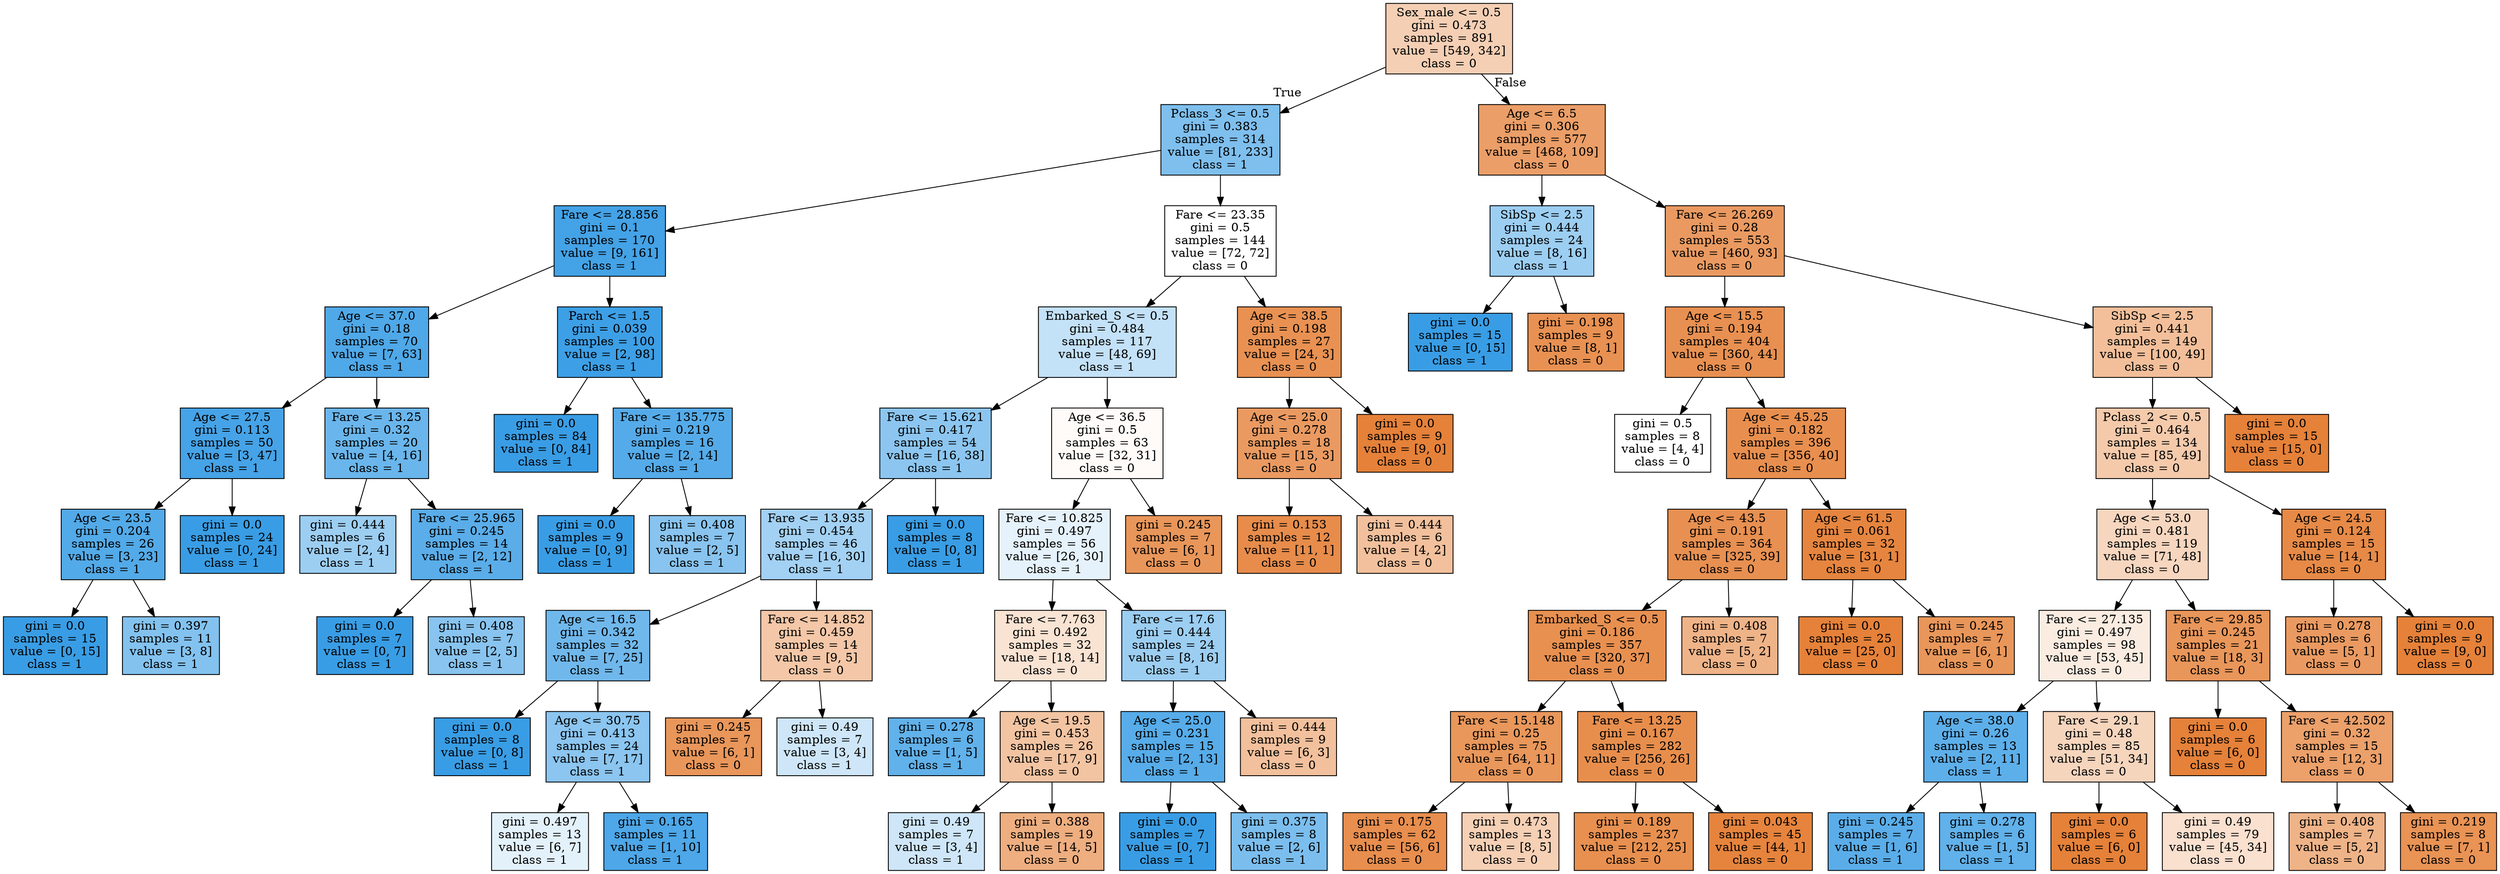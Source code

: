digraph Tree {
node [shape=box, style="filled", color="black"] ;
0 [label="Sex_male <= 0.5\ngini = 0.473\nsamples = 891\nvalue = [549, 342]\nclass = 0", fillcolor="#f5cfb4"] ;
1 [label="Pclass_3 <= 0.5\ngini = 0.383\nsamples = 314\nvalue = [81, 233]\nclass = 1", fillcolor="#7ebfee"] ;
0 -> 1 [labeldistance=2.5, labelangle=45, headlabel="True"] ;
2 [label="Fare <= 28.856\ngini = 0.1\nsamples = 170\nvalue = [9, 161]\nclass = 1", fillcolor="#44a2e6"] ;
1 -> 2 ;
3 [label="Age <= 37.0\ngini = 0.18\nsamples = 70\nvalue = [7, 63]\nclass = 1", fillcolor="#4fa8e8"] ;
2 -> 3 ;
4 [label="Age <= 27.5\ngini = 0.113\nsamples = 50\nvalue = [3, 47]\nclass = 1", fillcolor="#46a3e7"] ;
3 -> 4 ;
5 [label="Age <= 23.5\ngini = 0.204\nsamples = 26\nvalue = [3, 23]\nclass = 1", fillcolor="#53aae8"] ;
4 -> 5 ;
6 [label="gini = 0.0\nsamples = 15\nvalue = [0, 15]\nclass = 1", fillcolor="#399de5"] ;
5 -> 6 ;
7 [label="gini = 0.397\nsamples = 11\nvalue = [3, 8]\nclass = 1", fillcolor="#83c2ef"] ;
5 -> 7 ;
8 [label="gini = 0.0\nsamples = 24\nvalue = [0, 24]\nclass = 1", fillcolor="#399de5"] ;
4 -> 8 ;
9 [label="Fare <= 13.25\ngini = 0.32\nsamples = 20\nvalue = [4, 16]\nclass = 1", fillcolor="#6ab6ec"] ;
3 -> 9 ;
10 [label="gini = 0.444\nsamples = 6\nvalue = [2, 4]\nclass = 1", fillcolor="#9ccef2"] ;
9 -> 10 ;
11 [label="Fare <= 25.965\ngini = 0.245\nsamples = 14\nvalue = [2, 12]\nclass = 1", fillcolor="#5aade9"] ;
9 -> 11 ;
12 [label="gini = 0.0\nsamples = 7\nvalue = [0, 7]\nclass = 1", fillcolor="#399de5"] ;
11 -> 12 ;
13 [label="gini = 0.408\nsamples = 7\nvalue = [2, 5]\nclass = 1", fillcolor="#88c4ef"] ;
11 -> 13 ;
14 [label="Parch <= 1.5\ngini = 0.039\nsamples = 100\nvalue = [2, 98]\nclass = 1", fillcolor="#3d9fe6"] ;
2 -> 14 ;
15 [label="gini = 0.0\nsamples = 84\nvalue = [0, 84]\nclass = 1", fillcolor="#399de5"] ;
14 -> 15 ;
16 [label="Fare <= 135.775\ngini = 0.219\nsamples = 16\nvalue = [2, 14]\nclass = 1", fillcolor="#55abe9"] ;
14 -> 16 ;
17 [label="gini = 0.0\nsamples = 9\nvalue = [0, 9]\nclass = 1", fillcolor="#399de5"] ;
16 -> 17 ;
18 [label="gini = 0.408\nsamples = 7\nvalue = [2, 5]\nclass = 1", fillcolor="#88c4ef"] ;
16 -> 18 ;
19 [label="Fare <= 23.35\ngini = 0.5\nsamples = 144\nvalue = [72, 72]\nclass = 0", fillcolor="#ffffff"] ;
1 -> 19 ;
20 [label="Embarked_S <= 0.5\ngini = 0.484\nsamples = 117\nvalue = [48, 69]\nclass = 1", fillcolor="#c3e1f7"] ;
19 -> 20 ;
21 [label="Fare <= 15.621\ngini = 0.417\nsamples = 54\nvalue = [16, 38]\nclass = 1", fillcolor="#8cc6f0"] ;
20 -> 21 ;
22 [label="Fare <= 13.935\ngini = 0.454\nsamples = 46\nvalue = [16, 30]\nclass = 1", fillcolor="#a3d1f3"] ;
21 -> 22 ;
23 [label="Age <= 16.5\ngini = 0.342\nsamples = 32\nvalue = [7, 25]\nclass = 1", fillcolor="#70b8ec"] ;
22 -> 23 ;
24 [label="gini = 0.0\nsamples = 8\nvalue = [0, 8]\nclass = 1", fillcolor="#399de5"] ;
23 -> 24 ;
25 [label="Age <= 30.75\ngini = 0.413\nsamples = 24\nvalue = [7, 17]\nclass = 1", fillcolor="#8bc5f0"] ;
23 -> 25 ;
26 [label="gini = 0.497\nsamples = 13\nvalue = [6, 7]\nclass = 1", fillcolor="#e3f1fb"] ;
25 -> 26 ;
27 [label="gini = 0.165\nsamples = 11\nvalue = [1, 10]\nclass = 1", fillcolor="#4da7e8"] ;
25 -> 27 ;
28 [label="Fare <= 14.852\ngini = 0.459\nsamples = 14\nvalue = [9, 5]\nclass = 0", fillcolor="#f3c7a7"] ;
22 -> 28 ;
29 [label="gini = 0.245\nsamples = 7\nvalue = [6, 1]\nclass = 0", fillcolor="#e9965a"] ;
28 -> 29 ;
30 [label="gini = 0.49\nsamples = 7\nvalue = [3, 4]\nclass = 1", fillcolor="#cee6f8"] ;
28 -> 30 ;
31 [label="gini = 0.0\nsamples = 8\nvalue = [0, 8]\nclass = 1", fillcolor="#399de5"] ;
21 -> 31 ;
32 [label="Age <= 36.5\ngini = 0.5\nsamples = 63\nvalue = [32, 31]\nclass = 0", fillcolor="#fefbf9"] ;
20 -> 32 ;
33 [label="Fare <= 10.825\ngini = 0.497\nsamples = 56\nvalue = [26, 30]\nclass = 1", fillcolor="#e5f2fc"] ;
32 -> 33 ;
34 [label="Fare <= 7.763\ngini = 0.492\nsamples = 32\nvalue = [18, 14]\nclass = 0", fillcolor="#f9e3d3"] ;
33 -> 34 ;
35 [label="gini = 0.278\nsamples = 6\nvalue = [1, 5]\nclass = 1", fillcolor="#61b1ea"] ;
34 -> 35 ;
36 [label="Age <= 19.5\ngini = 0.453\nsamples = 26\nvalue = [17, 9]\nclass = 0", fillcolor="#f3c4a2"] ;
34 -> 36 ;
37 [label="gini = 0.49\nsamples = 7\nvalue = [3, 4]\nclass = 1", fillcolor="#cee6f8"] ;
36 -> 37 ;
38 [label="gini = 0.388\nsamples = 19\nvalue = [14, 5]\nclass = 0", fillcolor="#eeae80"] ;
36 -> 38 ;
39 [label="Fare <= 17.6\ngini = 0.444\nsamples = 24\nvalue = [8, 16]\nclass = 1", fillcolor="#9ccef2"] ;
33 -> 39 ;
40 [label="Age <= 25.0\ngini = 0.231\nsamples = 15\nvalue = [2, 13]\nclass = 1", fillcolor="#57ace9"] ;
39 -> 40 ;
41 [label="gini = 0.0\nsamples = 7\nvalue = [0, 7]\nclass = 1", fillcolor="#399de5"] ;
40 -> 41 ;
42 [label="gini = 0.375\nsamples = 8\nvalue = [2, 6]\nclass = 1", fillcolor="#7bbeee"] ;
40 -> 42 ;
43 [label="gini = 0.444\nsamples = 9\nvalue = [6, 3]\nclass = 0", fillcolor="#f2c09c"] ;
39 -> 43 ;
44 [label="gini = 0.245\nsamples = 7\nvalue = [6, 1]\nclass = 0", fillcolor="#e9965a"] ;
32 -> 44 ;
45 [label="Age <= 38.5\ngini = 0.198\nsamples = 27\nvalue = [24, 3]\nclass = 0", fillcolor="#e89152"] ;
19 -> 45 ;
46 [label="Age <= 25.0\ngini = 0.278\nsamples = 18\nvalue = [15, 3]\nclass = 0", fillcolor="#ea9a61"] ;
45 -> 46 ;
47 [label="gini = 0.153\nsamples = 12\nvalue = [11, 1]\nclass = 0", fillcolor="#e78c4b"] ;
46 -> 47 ;
48 [label="gini = 0.444\nsamples = 6\nvalue = [4, 2]\nclass = 0", fillcolor="#f2c09c"] ;
46 -> 48 ;
49 [label="gini = 0.0\nsamples = 9\nvalue = [9, 0]\nclass = 0", fillcolor="#e58139"] ;
45 -> 49 ;
50 [label="Age <= 6.5\ngini = 0.306\nsamples = 577\nvalue = [468, 109]\nclass = 0", fillcolor="#eb9e67"] ;
0 -> 50 [labeldistance=2.5, labelangle=-45, headlabel="False"] ;
51 [label="SibSp <= 2.5\ngini = 0.444\nsamples = 24\nvalue = [8, 16]\nclass = 1", fillcolor="#9ccef2"] ;
50 -> 51 ;
52 [label="gini = 0.0\nsamples = 15\nvalue = [0, 15]\nclass = 1", fillcolor="#399de5"] ;
51 -> 52 ;
53 [label="gini = 0.198\nsamples = 9\nvalue = [8, 1]\nclass = 0", fillcolor="#e89152"] ;
51 -> 53 ;
54 [label="Fare <= 26.269\ngini = 0.28\nsamples = 553\nvalue = [460, 93]\nclass = 0", fillcolor="#ea9a61"] ;
50 -> 54 ;
55 [label="Age <= 15.5\ngini = 0.194\nsamples = 404\nvalue = [360, 44]\nclass = 0", fillcolor="#e89051"] ;
54 -> 55 ;
56 [label="gini = 0.5\nsamples = 8\nvalue = [4, 4]\nclass = 0", fillcolor="#ffffff"] ;
55 -> 56 ;
57 [label="Age <= 45.25\ngini = 0.182\nsamples = 396\nvalue = [356, 40]\nclass = 0", fillcolor="#e88f4f"] ;
55 -> 57 ;
58 [label="Age <= 43.5\ngini = 0.191\nsamples = 364\nvalue = [325, 39]\nclass = 0", fillcolor="#e89051"] ;
57 -> 58 ;
59 [label="Embarked_S <= 0.5\ngini = 0.186\nsamples = 357\nvalue = [320, 37]\nclass = 0", fillcolor="#e89050"] ;
58 -> 59 ;
60 [label="Fare <= 15.148\ngini = 0.25\nsamples = 75\nvalue = [64, 11]\nclass = 0", fillcolor="#e9975b"] ;
59 -> 60 ;
61 [label="gini = 0.175\nsamples = 62\nvalue = [56, 6]\nclass = 0", fillcolor="#e88e4e"] ;
60 -> 61 ;
62 [label="gini = 0.473\nsamples = 13\nvalue = [8, 5]\nclass = 0", fillcolor="#f5d0b5"] ;
60 -> 62 ;
63 [label="Fare <= 13.25\ngini = 0.167\nsamples = 282\nvalue = [256, 26]\nclass = 0", fillcolor="#e88e4d"] ;
59 -> 63 ;
64 [label="gini = 0.189\nsamples = 237\nvalue = [212, 25]\nclass = 0", fillcolor="#e89050"] ;
63 -> 64 ;
65 [label="gini = 0.043\nsamples = 45\nvalue = [44, 1]\nclass = 0", fillcolor="#e6843d"] ;
63 -> 65 ;
66 [label="gini = 0.408\nsamples = 7\nvalue = [5, 2]\nclass = 0", fillcolor="#efb388"] ;
58 -> 66 ;
67 [label="Age <= 61.5\ngini = 0.061\nsamples = 32\nvalue = [31, 1]\nclass = 0", fillcolor="#e6853f"] ;
57 -> 67 ;
68 [label="gini = 0.0\nsamples = 25\nvalue = [25, 0]\nclass = 0", fillcolor="#e58139"] ;
67 -> 68 ;
69 [label="gini = 0.245\nsamples = 7\nvalue = [6, 1]\nclass = 0", fillcolor="#e9965a"] ;
67 -> 69 ;
70 [label="SibSp <= 2.5\ngini = 0.441\nsamples = 149\nvalue = [100, 49]\nclass = 0", fillcolor="#f2bf9a"] ;
54 -> 70 ;
71 [label="Pclass_2 <= 0.5\ngini = 0.464\nsamples = 134\nvalue = [85, 49]\nclass = 0", fillcolor="#f4caab"] ;
70 -> 71 ;
72 [label="Age <= 53.0\ngini = 0.481\nsamples = 119\nvalue = [71, 48]\nclass = 0", fillcolor="#f7d6bf"] ;
71 -> 72 ;
73 [label="Fare <= 27.135\ngini = 0.497\nsamples = 98\nvalue = [53, 45]\nclass = 0", fillcolor="#fbece1"] ;
72 -> 73 ;
74 [label="Age <= 38.0\ngini = 0.26\nsamples = 13\nvalue = [2, 11]\nclass = 1", fillcolor="#5dafea"] ;
73 -> 74 ;
75 [label="gini = 0.245\nsamples = 7\nvalue = [1, 6]\nclass = 1", fillcolor="#5aade9"] ;
74 -> 75 ;
76 [label="gini = 0.278\nsamples = 6\nvalue = [1, 5]\nclass = 1", fillcolor="#61b1ea"] ;
74 -> 76 ;
77 [label="Fare <= 29.1\ngini = 0.48\nsamples = 85\nvalue = [51, 34]\nclass = 0", fillcolor="#f6d5bd"] ;
73 -> 77 ;
78 [label="gini = 0.0\nsamples = 6\nvalue = [6, 0]\nclass = 0", fillcolor="#e58139"] ;
77 -> 78 ;
79 [label="gini = 0.49\nsamples = 79\nvalue = [45, 34]\nclass = 0", fillcolor="#f9e0cf"] ;
77 -> 79 ;
80 [label="Fare <= 29.85\ngini = 0.245\nsamples = 21\nvalue = [18, 3]\nclass = 0", fillcolor="#e9965a"] ;
72 -> 80 ;
81 [label="gini = 0.0\nsamples = 6\nvalue = [6, 0]\nclass = 0", fillcolor="#e58139"] ;
80 -> 81 ;
82 [label="Fare <= 42.502\ngini = 0.32\nsamples = 15\nvalue = [12, 3]\nclass = 0", fillcolor="#eca06a"] ;
80 -> 82 ;
83 [label="gini = 0.408\nsamples = 7\nvalue = [5, 2]\nclass = 0", fillcolor="#efb388"] ;
82 -> 83 ;
84 [label="gini = 0.219\nsamples = 8\nvalue = [7, 1]\nclass = 0", fillcolor="#e99355"] ;
82 -> 84 ;
85 [label="Age <= 24.5\ngini = 0.124\nsamples = 15\nvalue = [14, 1]\nclass = 0", fillcolor="#e78a47"] ;
71 -> 85 ;
86 [label="gini = 0.278\nsamples = 6\nvalue = [5, 1]\nclass = 0", fillcolor="#ea9a61"] ;
85 -> 86 ;
87 [label="gini = 0.0\nsamples = 9\nvalue = [9, 0]\nclass = 0", fillcolor="#e58139"] ;
85 -> 87 ;
88 [label="gini = 0.0\nsamples = 15\nvalue = [15, 0]\nclass = 0", fillcolor="#e58139"] ;
70 -> 88 ;
}